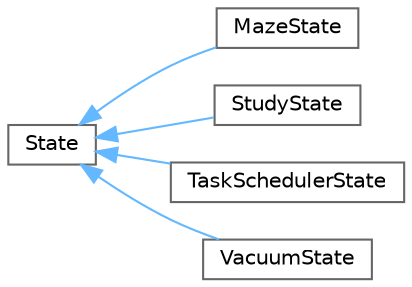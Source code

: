 digraph "Graphical Class Hierarchy"
{
 // INTERACTIVE_SVG=YES
 // LATEX_PDF_SIZE
  bgcolor="transparent";
  edge [fontname=Helvetica,fontsize=10,labelfontname=Helvetica,labelfontsize=10];
  node [fontname=Helvetica,fontsize=10,shape=box,height=0.2,width=0.4];
  rankdir="LR";
  Node0 [id="Node000000",label="State",height=0.2,width=0.4,color="grey40", fillcolor="white", style="filled",URL="$classState.html",tooltip="Represents an abstract state in a problem."];
  Node0 -> Node1 [id="edge8_Node000000_Node000001",dir="back",color="steelblue1",style="solid",tooltip=" "];
  Node1 [id="Node000001",label="MazeState",height=0.2,width=0.4,color="grey40", fillcolor="white", style="filled",URL="$classMazeState.html",tooltip=" "];
  Node0 -> Node2 [id="edge9_Node000000_Node000002",dir="back",color="steelblue1",style="solid",tooltip=" "];
  Node2 [id="Node000002",label="StudyState",height=0.2,width=0.4,color="grey40", fillcolor="white", style="filled",URL="$classStudyState.html",tooltip=" "];
  Node0 -> Node3 [id="edge10_Node000000_Node000003",dir="back",color="steelblue1",style="solid",tooltip=" "];
  Node3 [id="Node000003",label="TaskSchedulerState",height=0.2,width=0.4,color="grey40", fillcolor="white", style="filled",URL="$classTaskSchedulerState.html",tooltip="Represents the state of the task scheduler problem."];
  Node0 -> Node4 [id="edge11_Node000000_Node000004",dir="back",color="steelblue1",style="solid",tooltip=" "];
  Node4 [id="Node000004",label="VacuumState",height=0.2,width=0.4,color="grey40", fillcolor="white", style="filled",URL="$classVacuumState.html",tooltip="Represents the state of the vacuum cleaner problem."];
}
